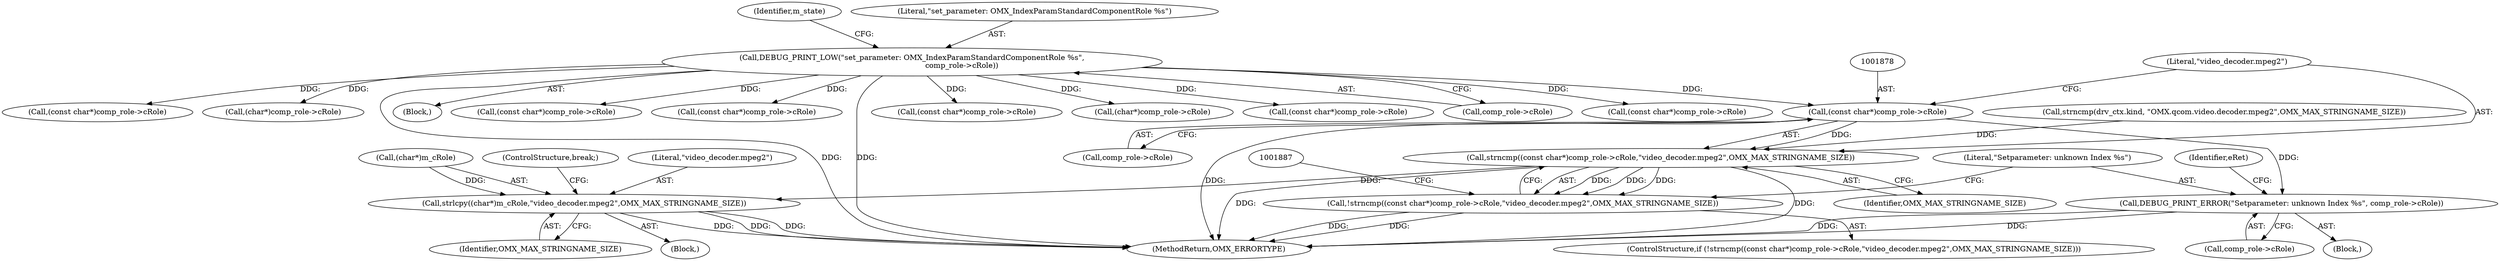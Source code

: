 digraph "0_Android_46e305be6e670a5a0041b0b4861122a0f1aabefa_2@pointer" {
"1001877" [label="(Call,(const char*)comp_role->cRole)"];
"1001693" [label="(Call,DEBUG_PRINT_LOW(\"set_parameter: OMX_IndexParamStandardComponentRole %s\",\n                                          comp_role->cRole))"];
"1001876" [label="(Call,strncmp((const char*)comp_role->cRole,\"video_decoder.mpeg2\",OMX_MAX_STRINGNAME_SIZE))"];
"1001875" [label="(Call,!strncmp((const char*)comp_role->cRole,\"video_decoder.mpeg2\",OMX_MAX_STRINGNAME_SIZE))"];
"1001885" [label="(Call,strlcpy((char*)m_cRole,\"video_decoder.mpeg2\",OMX_MAX_STRINGNAME_SIZE))"];
"1001893" [label="(Call,DEBUG_PRINT_ERROR(\"Setparameter: unknown Index %s\", comp_role->cRole))"];
"1001890" [label="(Identifier,OMX_MAX_STRINGNAME_SIZE)"];
"1001886" [label="(Call,(char*)m_cRole)"];
"1001892" [label="(Block,)"];
"1001899" [label="(Identifier,eRet)"];
"1001683" [label="(Block,)"];
"1001895" [label="(Call,comp_role->cRole)"];
"1001882" [label="(Literal,\"video_decoder.mpeg2\")"];
"1001875" [label="(Call,!strncmp((const char*)comp_role->cRole,\"video_decoder.mpeg2\",OMX_MAX_STRINGNAME_SIZE))"];
"1001693" [label="(Call,DEBUG_PRINT_LOW(\"set_parameter: OMX_IndexParamStandardComponentRole %s\",\n                                          comp_role->cRole))"];
"1001876" [label="(Call,strncmp((const char*)comp_role->cRole,\"video_decoder.mpeg2\",OMX_MAX_STRINGNAME_SIZE))"];
"1002093" [label="(ControlStructure,break;)"];
"1001877" [label="(Call,(const char*)comp_role->cRole)"];
"1002059" [label="(Call,(const char*)comp_role->cRole)"];
"1001893" [label="(Call,DEBUG_PRINT_ERROR(\"Setparameter: unknown Index %s\", comp_role->cRole))"];
"1002013" [label="(Call,(const char*)comp_role->cRole)"];
"1001874" [label="(ControlStructure,if (!strncmp((const char*)comp_role->cRole,\"video_decoder.mpeg2\",OMX_MAX_STRINGNAME_SIZE)))"];
"1001975" [label="(Call,(const char*)comp_role->cRole)"];
"1001894" [label="(Literal,\"Setparameter: unknown Index %s\")"];
"1001883" [label="(Identifier,OMX_MAX_STRINGNAME_SIZE)"];
"1001766" [label="(Call,(char*)comp_role->cRole)"];
"1001930" [label="(Call,(const char*)comp_role->cRole)"];
"1001695" [label="(Call,comp_role->cRole)"];
"1001840" [label="(Call,(const char*)comp_role->cRole)"];
"1001701" [label="(Identifier,m_state)"];
"1001803" [label="(Call,(const char*)comp_role->cRole)"];
"1001694" [label="(Literal,\"set_parameter: OMX_IndexParamStandardComponentRole %s\")"];
"1001884" [label="(Block,)"];
"1001867" [label="(Call,strncmp(drv_ctx.kind, \"OMX.qcom.video.decoder.mpeg2\",OMX_MAX_STRINGNAME_SIZE))"];
"1001889" [label="(Literal,\"video_decoder.mpeg2\")"];
"1001729" [label="(Call,(char*)comp_role->cRole)"];
"1003158" [label="(MethodReturn,OMX_ERRORTYPE)"];
"1001885" [label="(Call,strlcpy((char*)m_cRole,\"video_decoder.mpeg2\",OMX_MAX_STRINGNAME_SIZE))"];
"1001879" [label="(Call,comp_role->cRole)"];
"1001877" -> "1001876"  [label="AST: "];
"1001877" -> "1001879"  [label="CFG: "];
"1001878" -> "1001877"  [label="AST: "];
"1001879" -> "1001877"  [label="AST: "];
"1001882" -> "1001877"  [label="CFG: "];
"1001877" -> "1003158"  [label="DDG: "];
"1001877" -> "1001876"  [label="DDG: "];
"1001693" -> "1001877"  [label="DDG: "];
"1001877" -> "1001893"  [label="DDG: "];
"1001693" -> "1001683"  [label="AST: "];
"1001693" -> "1001695"  [label="CFG: "];
"1001694" -> "1001693"  [label="AST: "];
"1001695" -> "1001693"  [label="AST: "];
"1001701" -> "1001693"  [label="CFG: "];
"1001693" -> "1003158"  [label="DDG: "];
"1001693" -> "1003158"  [label="DDG: "];
"1001693" -> "1001729"  [label="DDG: "];
"1001693" -> "1001766"  [label="DDG: "];
"1001693" -> "1001803"  [label="DDG: "];
"1001693" -> "1001840"  [label="DDG: "];
"1001693" -> "1001930"  [label="DDG: "];
"1001693" -> "1001975"  [label="DDG: "];
"1001693" -> "1002013"  [label="DDG: "];
"1001693" -> "1002059"  [label="DDG: "];
"1001876" -> "1001875"  [label="AST: "];
"1001876" -> "1001883"  [label="CFG: "];
"1001882" -> "1001876"  [label="AST: "];
"1001883" -> "1001876"  [label="AST: "];
"1001875" -> "1001876"  [label="CFG: "];
"1001876" -> "1003158"  [label="DDG: "];
"1001876" -> "1003158"  [label="DDG: "];
"1001876" -> "1001875"  [label="DDG: "];
"1001876" -> "1001875"  [label="DDG: "];
"1001876" -> "1001875"  [label="DDG: "];
"1001867" -> "1001876"  [label="DDG: "];
"1001876" -> "1001885"  [label="DDG: "];
"1001875" -> "1001874"  [label="AST: "];
"1001887" -> "1001875"  [label="CFG: "];
"1001894" -> "1001875"  [label="CFG: "];
"1001875" -> "1003158"  [label="DDG: "];
"1001875" -> "1003158"  [label="DDG: "];
"1001885" -> "1001884"  [label="AST: "];
"1001885" -> "1001890"  [label="CFG: "];
"1001886" -> "1001885"  [label="AST: "];
"1001889" -> "1001885"  [label="AST: "];
"1001890" -> "1001885"  [label="AST: "];
"1002093" -> "1001885"  [label="CFG: "];
"1001885" -> "1003158"  [label="DDG: "];
"1001885" -> "1003158"  [label="DDG: "];
"1001885" -> "1003158"  [label="DDG: "];
"1001886" -> "1001885"  [label="DDG: "];
"1001893" -> "1001892"  [label="AST: "];
"1001893" -> "1001895"  [label="CFG: "];
"1001894" -> "1001893"  [label="AST: "];
"1001895" -> "1001893"  [label="AST: "];
"1001899" -> "1001893"  [label="CFG: "];
"1001893" -> "1003158"  [label="DDG: "];
"1001893" -> "1003158"  [label="DDG: "];
}
